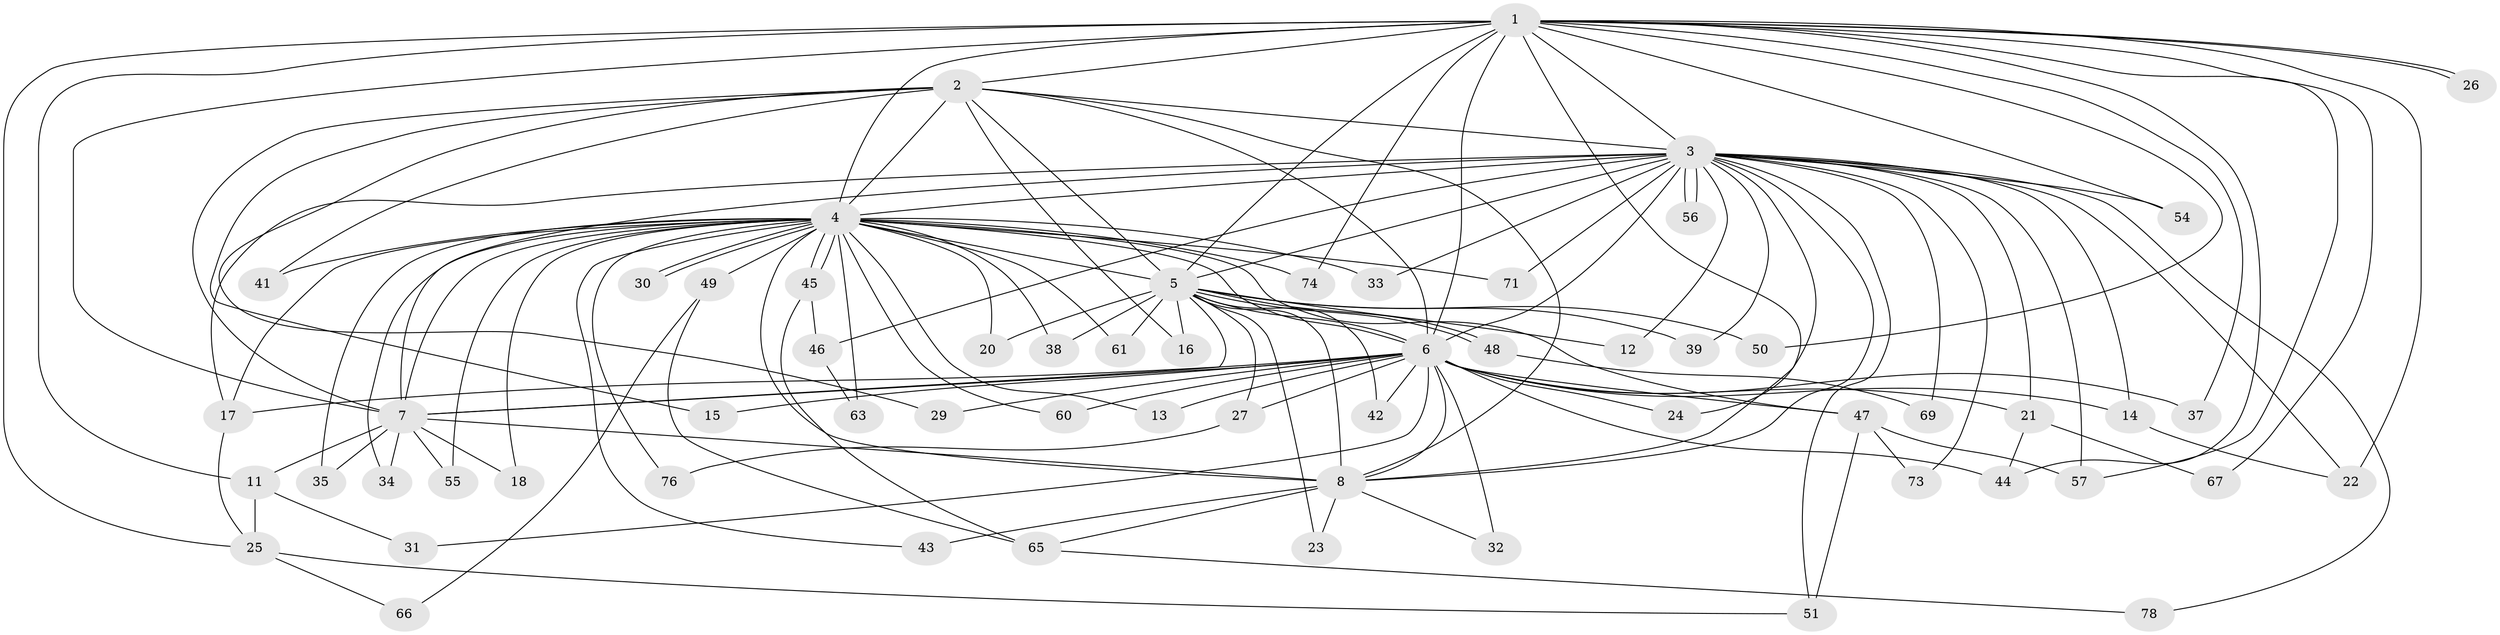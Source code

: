 // original degree distribution, {20: 0.012345679012345678, 14: 0.024691358024691357, 29: 0.024691358024691357, 22: 0.012345679012345678, 18: 0.012345679012345678, 15: 0.012345679012345678, 17: 0.012345679012345678, 19: 0.012345679012345678, 4: 0.09876543209876543, 2: 0.6419753086419753, 5: 0.04938271604938271, 3: 0.08641975308641975}
// Generated by graph-tools (version 1.1) at 2025/10/02/27/25 16:10:57]
// undirected, 61 vertices, 140 edges
graph export_dot {
graph [start="1"]
  node [color=gray90,style=filled];
  1 [super="+19"];
  2 [super="+59"];
  3 [super="+40"];
  4 [super="+9"];
  5 [super="+64"];
  6 [super="+10"];
  7 [super="+80"];
  8 [super="+53"];
  11;
  12;
  13;
  14 [super="+36"];
  15;
  16;
  17 [super="+79"];
  18;
  20;
  21 [super="+52"];
  22 [super="+72"];
  23;
  24;
  25 [super="+28"];
  26;
  27;
  29;
  30;
  31;
  32 [super="+58"];
  33;
  34;
  35;
  37;
  38;
  39;
  41;
  42;
  43;
  44 [super="+81"];
  45 [super="+68"];
  46 [super="+70"];
  47;
  48;
  49;
  50;
  51 [super="+62"];
  54;
  55;
  56;
  57 [super="+77"];
  60;
  61;
  63;
  65 [super="+75"];
  66;
  67;
  69;
  71;
  73;
  74;
  76;
  78;
  1 -- 2;
  1 -- 3;
  1 -- 4 [weight=3];
  1 -- 5;
  1 -- 6 [weight=2];
  1 -- 7;
  1 -- 8;
  1 -- 11;
  1 -- 22;
  1 -- 25;
  1 -- 26;
  1 -- 26;
  1 -- 44;
  1 -- 50;
  1 -- 54;
  1 -- 67;
  1 -- 74;
  1 -- 37;
  1 -- 57;
  2 -- 3 [weight=2];
  2 -- 4 [weight=2];
  2 -- 5;
  2 -- 6 [weight=2];
  2 -- 7;
  2 -- 8;
  2 -- 15;
  2 -- 16;
  2 -- 29;
  2 -- 41;
  3 -- 4 [weight=2];
  3 -- 5;
  3 -- 6 [weight=2];
  3 -- 7;
  3 -- 8;
  3 -- 12;
  3 -- 14;
  3 -- 21;
  3 -- 22;
  3 -- 24;
  3 -- 33;
  3 -- 39;
  3 -- 46 [weight=2];
  3 -- 51;
  3 -- 54;
  3 -- 56;
  3 -- 56;
  3 -- 57;
  3 -- 69;
  3 -- 71;
  3 -- 73;
  3 -- 78;
  3 -- 17;
  4 -- 5 [weight=3];
  4 -- 6 [weight=4];
  4 -- 7 [weight=2];
  4 -- 8 [weight=3];
  4 -- 17 [weight=2];
  4 -- 18;
  4 -- 30;
  4 -- 30;
  4 -- 33;
  4 -- 34;
  4 -- 35;
  4 -- 38;
  4 -- 41;
  4 -- 45;
  4 -- 45;
  4 -- 47;
  4 -- 49 [weight=2];
  4 -- 55;
  4 -- 60;
  4 -- 61;
  4 -- 74;
  4 -- 76;
  4 -- 71;
  4 -- 43;
  4 -- 13;
  4 -- 20;
  4 -- 63;
  5 -- 6 [weight=2];
  5 -- 7;
  5 -- 8;
  5 -- 12;
  5 -- 16;
  5 -- 20;
  5 -- 23;
  5 -- 27;
  5 -- 38;
  5 -- 39;
  5 -- 42;
  5 -- 48;
  5 -- 48;
  5 -- 50;
  5 -- 61;
  6 -- 7 [weight=3];
  6 -- 8 [weight=2];
  6 -- 15;
  6 -- 17;
  6 -- 24;
  6 -- 29;
  6 -- 32 [weight=2];
  6 -- 37;
  6 -- 60;
  6 -- 42;
  6 -- 44 [weight=2];
  6 -- 13;
  6 -- 14 [weight=2];
  6 -- 47;
  6 -- 21;
  6 -- 27;
  6 -- 31;
  7 -- 8;
  7 -- 11;
  7 -- 18;
  7 -- 34;
  7 -- 35;
  7 -- 55;
  8 -- 23;
  8 -- 43;
  8 -- 65;
  8 -- 32;
  11 -- 31;
  11 -- 25;
  14 -- 22;
  17 -- 25;
  21 -- 67;
  21 -- 44;
  25 -- 66;
  25 -- 51;
  27 -- 76;
  45 -- 46 [weight=2];
  45 -- 65;
  46 -- 63;
  47 -- 51;
  47 -- 73;
  47 -- 57;
  48 -- 69;
  49 -- 66;
  49 -- 65;
  65 -- 78;
}

